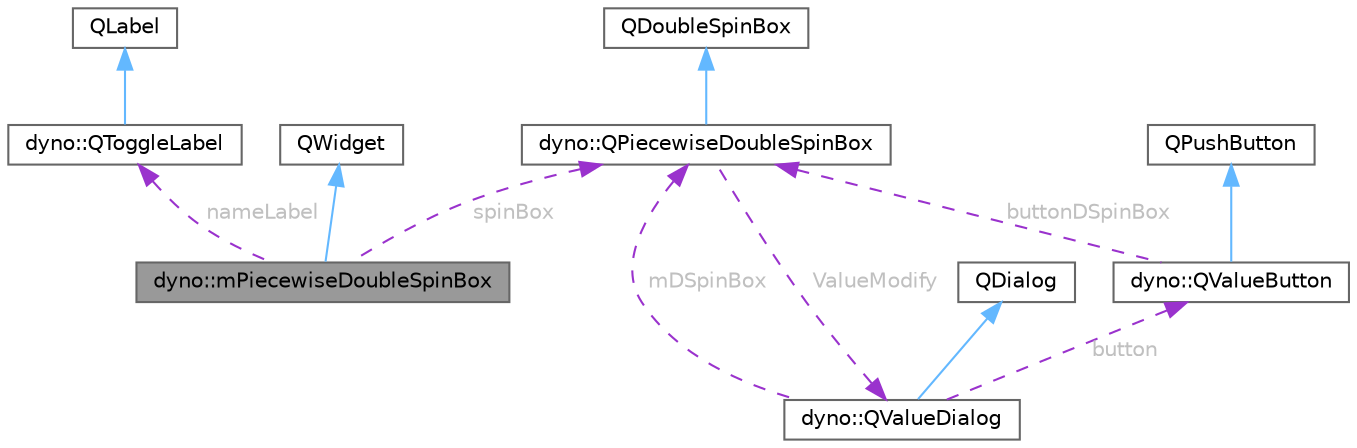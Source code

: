 digraph "dyno::mPiecewiseDoubleSpinBox"
{
 // LATEX_PDF_SIZE
  bgcolor="transparent";
  edge [fontname=Helvetica,fontsize=10,labelfontname=Helvetica,labelfontsize=10];
  node [fontname=Helvetica,fontsize=10,shape=box,height=0.2,width=0.4];
  Node1 [id="Node000001",label="dyno::mPiecewiseDoubleSpinBox",height=0.2,width=0.4,color="gray40", fillcolor="grey60", style="filled", fontcolor="black",tooltip=" "];
  Node2 -> Node1 [id="edge1_Node000001_Node000002",dir="back",color="steelblue1",style="solid",tooltip=" "];
  Node2 [id="Node000002",label="QWidget",height=0.2,width=0.4,color="gray40", fillcolor="white", style="filled",tooltip=" "];
  Node3 -> Node1 [id="edge2_Node000001_Node000003",dir="back",color="darkorchid3",style="dashed",tooltip=" ",label=" spinBox",fontcolor="grey" ];
  Node3 [id="Node000003",label="dyno::QPiecewiseDoubleSpinBox",height=0.2,width=0.4,color="gray40", fillcolor="white", style="filled",URL="$classdyno_1_1_q_piecewise_double_spin_box.html",tooltip=" "];
  Node4 -> Node3 [id="edge3_Node000003_Node000004",dir="back",color="steelblue1",style="solid",tooltip=" "];
  Node4 [id="Node000004",label="QDoubleSpinBox",height=0.2,width=0.4,color="gray40", fillcolor="white", style="filled",tooltip=" "];
  Node5 -> Node3 [id="edge4_Node000003_Node000005",dir="back",color="darkorchid3",style="dashed",tooltip=" ",label=" ValueModify",fontcolor="grey" ];
  Node5 [id="Node000005",label="dyno::QValueDialog",height=0.2,width=0.4,color="gray40", fillcolor="white", style="filled",URL="$classdyno_1_1_q_value_dialog.html",tooltip=" "];
  Node6 -> Node5 [id="edge5_Node000005_Node000006",dir="back",color="steelblue1",style="solid",tooltip=" "];
  Node6 [id="Node000006",label="QDialog",height=0.2,width=0.4,color="gray40", fillcolor="white", style="filled",tooltip=" "];
  Node7 -> Node5 [id="edge6_Node000005_Node000007",dir="back",color="darkorchid3",style="dashed",tooltip=" ",label=" button",fontcolor="grey" ];
  Node7 [id="Node000007",label="dyno::QValueButton",height=0.2,width=0.4,color="gray40", fillcolor="white", style="filled",URL="$classdyno_1_1_q_value_button.html",tooltip=" "];
  Node8 -> Node7 [id="edge7_Node000007_Node000008",dir="back",color="steelblue1",style="solid",tooltip=" "];
  Node8 [id="Node000008",label="QPushButton",height=0.2,width=0.4,color="gray40", fillcolor="white", style="filled",tooltip=" "];
  Node3 -> Node7 [id="edge8_Node000007_Node000003",dir="back",color="darkorchid3",style="dashed",tooltip=" ",label=" buttonDSpinBox",fontcolor="grey" ];
  Node3 -> Node5 [id="edge9_Node000005_Node000003",dir="back",color="darkorchid3",style="dashed",tooltip=" ",label=" mDSpinBox",fontcolor="grey" ];
  Node9 -> Node1 [id="edge10_Node000001_Node000009",dir="back",color="darkorchid3",style="dashed",tooltip=" ",label=" nameLabel",fontcolor="grey" ];
  Node9 [id="Node000009",label="dyno::QToggleLabel",height=0.2,width=0.4,color="gray40", fillcolor="white", style="filled",URL="$classdyno_1_1_q_toggle_label.html",tooltip=" "];
  Node10 -> Node9 [id="edge11_Node000009_Node000010",dir="back",color="steelblue1",style="solid",tooltip=" "];
  Node10 [id="Node000010",label="QLabel",height=0.2,width=0.4,color="gray40", fillcolor="white", style="filled",tooltip=" "];
}
